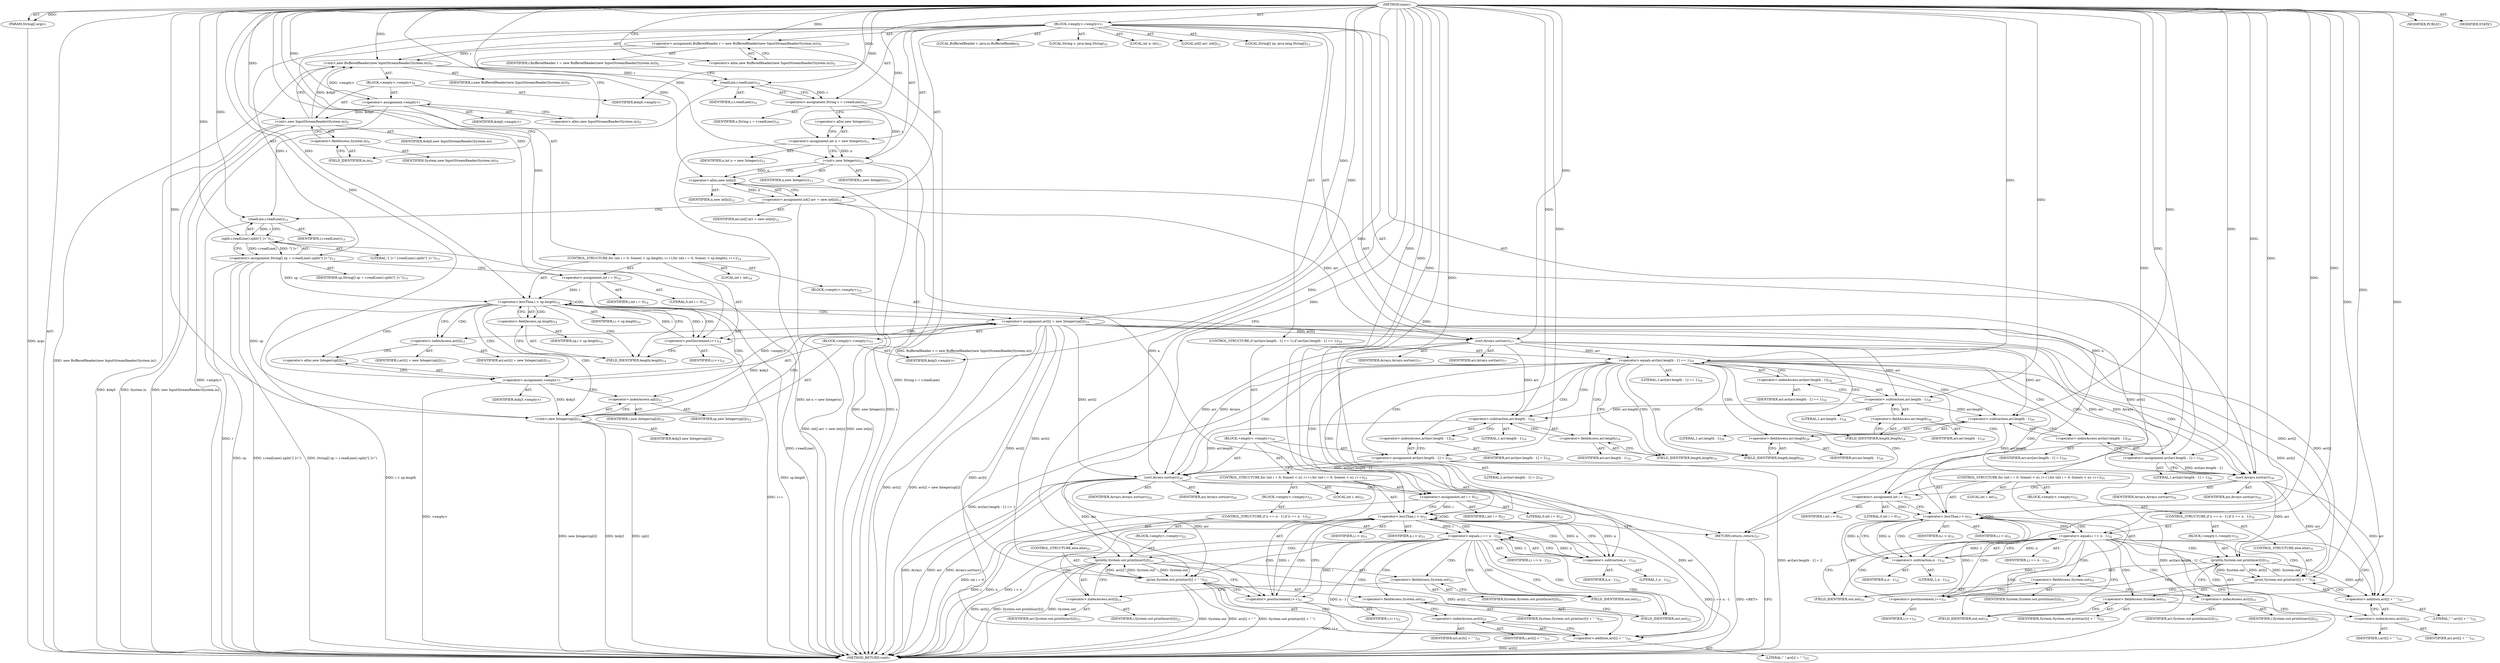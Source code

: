 digraph "main" {  
"21" [label = <(METHOD,main)<SUB>7</SUB>> ]
"22" [label = <(PARAM,String[] args)<SUB>7</SUB>> ]
"23" [label = <(BLOCK,&lt;empty&gt;,&lt;empty&gt;)<SUB>7</SUB>> ]
"4" [label = <(LOCAL,BufferedReader r: java.io.BufferedReader)<SUB>9</SUB>> ]
"24" [label = <(&lt;operator&gt;.assignment,BufferedReader r = new BufferedReader(new InputStreamReader(System.in)))<SUB>9</SUB>> ]
"25" [label = <(IDENTIFIER,r,BufferedReader r = new BufferedReader(new InputStreamReader(System.in)))<SUB>9</SUB>> ]
"26" [label = <(&lt;operator&gt;.alloc,new BufferedReader(new InputStreamReader(System.in)))<SUB>9</SUB>> ]
"27" [label = <(&lt;init&gt;,new BufferedReader(new InputStreamReader(System.in)))<SUB>9</SUB>> ]
"3" [label = <(IDENTIFIER,r,new BufferedReader(new InputStreamReader(System.in)))<SUB>9</SUB>> ]
"28" [label = <(BLOCK,&lt;empty&gt;,&lt;empty&gt;)<SUB>9</SUB>> ]
"29" [label = <(&lt;operator&gt;.assignment,&lt;empty&gt;)> ]
"30" [label = <(IDENTIFIER,$obj0,&lt;empty&gt;)> ]
"31" [label = <(&lt;operator&gt;.alloc,new InputStreamReader(System.in))<SUB>9</SUB>> ]
"32" [label = <(&lt;init&gt;,new InputStreamReader(System.in))<SUB>9</SUB>> ]
"33" [label = <(IDENTIFIER,$obj0,new InputStreamReader(System.in))> ]
"34" [label = <(&lt;operator&gt;.fieldAccess,System.in)<SUB>9</SUB>> ]
"35" [label = <(IDENTIFIER,System,new InputStreamReader(System.in))<SUB>9</SUB>> ]
"36" [label = <(FIELD_IDENTIFIER,in,in)<SUB>9</SUB>> ]
"37" [label = <(IDENTIFIER,$obj0,&lt;empty&gt;)> ]
"38" [label = <(LOCAL,String s: java.lang.String)<SUB>10</SUB>> ]
"39" [label = <(&lt;operator&gt;.assignment,String s = r.readLine())<SUB>10</SUB>> ]
"40" [label = <(IDENTIFIER,s,String s = r.readLine())<SUB>10</SUB>> ]
"41" [label = <(readLine,r.readLine())<SUB>10</SUB>> ]
"42" [label = <(IDENTIFIER,r,r.readLine())<SUB>10</SUB>> ]
"6" [label = <(LOCAL,int n: int)<SUB>11</SUB>> ]
"43" [label = <(&lt;operator&gt;.assignment,int n = new Integer(s))<SUB>11</SUB>> ]
"44" [label = <(IDENTIFIER,n,int n = new Integer(s))<SUB>11</SUB>> ]
"45" [label = <(&lt;operator&gt;.alloc,new Integer(s))<SUB>11</SUB>> ]
"46" [label = <(&lt;init&gt;,new Integer(s))<SUB>11</SUB>> ]
"5" [label = <(IDENTIFIER,n,new Integer(s))<SUB>11</SUB>> ]
"47" [label = <(IDENTIFIER,s,new Integer(s))<SUB>11</SUB>> ]
"48" [label = <(LOCAL,int[] arr: int[])<SUB>12</SUB>> ]
"49" [label = <(&lt;operator&gt;.assignment,int[] arr = new int[n])<SUB>12</SUB>> ]
"50" [label = <(IDENTIFIER,arr,int[] arr = new int[n])<SUB>12</SUB>> ]
"51" [label = <(&lt;operator&gt;.alloc,new int[n])> ]
"52" [label = <(IDENTIFIER,n,new int[n])<SUB>12</SUB>> ]
"53" [label = <(LOCAL,String[] sp: java.lang.String[])<SUB>13</SUB>> ]
"54" [label = <(&lt;operator&gt;.assignment,String[] sp = r.readLine().split(&quot;[ ]+&quot;))<SUB>13</SUB>> ]
"55" [label = <(IDENTIFIER,sp,String[] sp = r.readLine().split(&quot;[ ]+&quot;))<SUB>13</SUB>> ]
"56" [label = <(split,r.readLine().split(&quot;[ ]+&quot;))<SUB>13</SUB>> ]
"57" [label = <(readLine,r.readLine())<SUB>13</SUB>> ]
"58" [label = <(IDENTIFIER,r,r.readLine())<SUB>13</SUB>> ]
"59" [label = <(LITERAL,&quot;[ ]+&quot;,r.readLine().split(&quot;[ ]+&quot;))<SUB>13</SUB>> ]
"60" [label = <(CONTROL_STRUCTURE,for (int i = 0; Some(i &lt; sp.length); i++),for (int i = 0; Some(i &lt; sp.length); i++))<SUB>14</SUB>> ]
"61" [label = <(LOCAL,int i: int)<SUB>14</SUB>> ]
"62" [label = <(&lt;operator&gt;.assignment,int i = 0)<SUB>14</SUB>> ]
"63" [label = <(IDENTIFIER,i,int i = 0)<SUB>14</SUB>> ]
"64" [label = <(LITERAL,0,int i = 0)<SUB>14</SUB>> ]
"65" [label = <(&lt;operator&gt;.lessThan,i &lt; sp.length)<SUB>14</SUB>> ]
"66" [label = <(IDENTIFIER,i,i &lt; sp.length)<SUB>14</SUB>> ]
"67" [label = <(&lt;operator&gt;.fieldAccess,sp.length)<SUB>14</SUB>> ]
"68" [label = <(IDENTIFIER,sp,i &lt; sp.length)<SUB>14</SUB>> ]
"69" [label = <(FIELD_IDENTIFIER,length,length)<SUB>14</SUB>> ]
"70" [label = <(&lt;operator&gt;.postIncrement,i++)<SUB>14</SUB>> ]
"71" [label = <(IDENTIFIER,i,i++)<SUB>14</SUB>> ]
"72" [label = <(BLOCK,&lt;empty&gt;,&lt;empty&gt;)<SUB>14</SUB>> ]
"73" [label = <(&lt;operator&gt;.assignment,arr[i] = new Integer(sp[i]))<SUB>15</SUB>> ]
"74" [label = <(&lt;operator&gt;.indexAccess,arr[i])<SUB>15</SUB>> ]
"75" [label = <(IDENTIFIER,arr,arr[i] = new Integer(sp[i]))<SUB>15</SUB>> ]
"76" [label = <(IDENTIFIER,i,arr[i] = new Integer(sp[i]))<SUB>15</SUB>> ]
"77" [label = <(BLOCK,&lt;empty&gt;,&lt;empty&gt;)<SUB>15</SUB>> ]
"78" [label = <(&lt;operator&gt;.assignment,&lt;empty&gt;)> ]
"79" [label = <(IDENTIFIER,$obj3,&lt;empty&gt;)> ]
"80" [label = <(&lt;operator&gt;.alloc,new Integer(sp[i]))<SUB>15</SUB>> ]
"81" [label = <(&lt;init&gt;,new Integer(sp[i]))<SUB>15</SUB>> ]
"82" [label = <(IDENTIFIER,$obj3,new Integer(sp[i]))> ]
"83" [label = <(&lt;operator&gt;.indexAccess,sp[i])<SUB>15</SUB>> ]
"84" [label = <(IDENTIFIER,sp,new Integer(sp[i]))<SUB>15</SUB>> ]
"85" [label = <(IDENTIFIER,i,new Integer(sp[i]))<SUB>15</SUB>> ]
"86" [label = <(IDENTIFIER,$obj3,&lt;empty&gt;)> ]
"87" [label = <(sort,Arrays.sort(arr))<SUB>17</SUB>> ]
"88" [label = <(IDENTIFIER,Arrays,Arrays.sort(arr))<SUB>17</SUB>> ]
"89" [label = <(IDENTIFIER,arr,Arrays.sort(arr))<SUB>17</SUB>> ]
"90" [label = <(CONTROL_STRUCTURE,if (arr[arr.length - 1] == 1),if (arr[arr.length - 1] == 1))<SUB>18</SUB>> ]
"91" [label = <(&lt;operator&gt;.equals,arr[arr.length - 1] == 1)<SUB>18</SUB>> ]
"92" [label = <(&lt;operator&gt;.indexAccess,arr[arr.length - 1])<SUB>18</SUB>> ]
"93" [label = <(IDENTIFIER,arr,arr[arr.length - 1] == 1)<SUB>18</SUB>> ]
"94" [label = <(&lt;operator&gt;.subtraction,arr.length - 1)<SUB>18</SUB>> ]
"95" [label = <(&lt;operator&gt;.fieldAccess,arr.length)<SUB>18</SUB>> ]
"96" [label = <(IDENTIFIER,arr,arr.length - 1)<SUB>18</SUB>> ]
"97" [label = <(FIELD_IDENTIFIER,length,length)<SUB>18</SUB>> ]
"98" [label = <(LITERAL,1,arr.length - 1)<SUB>18</SUB>> ]
"99" [label = <(LITERAL,1,arr[arr.length - 1] == 1)<SUB>18</SUB>> ]
"100" [label = <(BLOCK,&lt;empty&gt;,&lt;empty&gt;)<SUB>18</SUB>> ]
"101" [label = <(&lt;operator&gt;.assignment,arr[arr.length - 1] = 2)<SUB>19</SUB>> ]
"102" [label = <(&lt;operator&gt;.indexAccess,arr[arr.length - 1])<SUB>19</SUB>> ]
"103" [label = <(IDENTIFIER,arr,arr[arr.length - 1] = 2)<SUB>19</SUB>> ]
"104" [label = <(&lt;operator&gt;.subtraction,arr.length - 1)<SUB>19</SUB>> ]
"105" [label = <(&lt;operator&gt;.fieldAccess,arr.length)<SUB>19</SUB>> ]
"106" [label = <(IDENTIFIER,arr,arr.length - 1)<SUB>19</SUB>> ]
"107" [label = <(FIELD_IDENTIFIER,length,length)<SUB>19</SUB>> ]
"108" [label = <(LITERAL,1,arr.length - 1)<SUB>19</SUB>> ]
"109" [label = <(LITERAL,2,arr[arr.length - 1] = 2)<SUB>19</SUB>> ]
"110" [label = <(sort,Arrays.sort(arr))<SUB>20</SUB>> ]
"111" [label = <(IDENTIFIER,Arrays,Arrays.sort(arr))<SUB>20</SUB>> ]
"112" [label = <(IDENTIFIER,arr,Arrays.sort(arr))<SUB>20</SUB>> ]
"113" [label = <(CONTROL_STRUCTURE,for (int i = 0; Some(i &lt; n); i++),for (int i = 0; Some(i &lt; n); i++))<SUB>21</SUB>> ]
"114" [label = <(LOCAL,int i: int)<SUB>21</SUB>> ]
"115" [label = <(&lt;operator&gt;.assignment,int i = 0)<SUB>21</SUB>> ]
"116" [label = <(IDENTIFIER,i,int i = 0)<SUB>21</SUB>> ]
"117" [label = <(LITERAL,0,int i = 0)<SUB>21</SUB>> ]
"118" [label = <(&lt;operator&gt;.lessThan,i &lt; n)<SUB>21</SUB>> ]
"119" [label = <(IDENTIFIER,i,i &lt; n)<SUB>21</SUB>> ]
"120" [label = <(IDENTIFIER,n,i &lt; n)<SUB>21</SUB>> ]
"121" [label = <(&lt;operator&gt;.postIncrement,i++)<SUB>21</SUB>> ]
"122" [label = <(IDENTIFIER,i,i++)<SUB>21</SUB>> ]
"123" [label = <(BLOCK,&lt;empty&gt;,&lt;empty&gt;)<SUB>21</SUB>> ]
"124" [label = <(CONTROL_STRUCTURE,if (i == n - 1),if (i == n - 1))<SUB>22</SUB>> ]
"125" [label = <(&lt;operator&gt;.equals,i == n - 1)<SUB>22</SUB>> ]
"126" [label = <(IDENTIFIER,i,i == n - 1)<SUB>22</SUB>> ]
"127" [label = <(&lt;operator&gt;.subtraction,n - 1)<SUB>22</SUB>> ]
"128" [label = <(IDENTIFIER,n,n - 1)<SUB>22</SUB>> ]
"129" [label = <(LITERAL,1,n - 1)<SUB>22</SUB>> ]
"130" [label = <(BLOCK,&lt;empty&gt;,&lt;empty&gt;)<SUB>22</SUB>> ]
"131" [label = <(println,System.out.println(arr[i]))<SUB>23</SUB>> ]
"132" [label = <(&lt;operator&gt;.fieldAccess,System.out)<SUB>23</SUB>> ]
"133" [label = <(IDENTIFIER,System,System.out.println(arr[i]))<SUB>23</SUB>> ]
"134" [label = <(FIELD_IDENTIFIER,out,out)<SUB>23</SUB>> ]
"135" [label = <(&lt;operator&gt;.indexAccess,arr[i])<SUB>23</SUB>> ]
"136" [label = <(IDENTIFIER,arr,System.out.println(arr[i]))<SUB>23</SUB>> ]
"137" [label = <(IDENTIFIER,i,System.out.println(arr[i]))<SUB>23</SUB>> ]
"138" [label = <(CONTROL_STRUCTURE,else,else)<SUB>25</SUB>> ]
"139" [label = <(print,System.out.print(arr[i] + &quot; &quot;))<SUB>25</SUB>> ]
"140" [label = <(&lt;operator&gt;.fieldAccess,System.out)<SUB>25</SUB>> ]
"141" [label = <(IDENTIFIER,System,System.out.print(arr[i] + &quot; &quot;))<SUB>25</SUB>> ]
"142" [label = <(FIELD_IDENTIFIER,out,out)<SUB>25</SUB>> ]
"143" [label = <(&lt;operator&gt;.addition,arr[i] + &quot; &quot;)<SUB>25</SUB>> ]
"144" [label = <(&lt;operator&gt;.indexAccess,arr[i])<SUB>25</SUB>> ]
"145" [label = <(IDENTIFIER,arr,arr[i] + &quot; &quot;)<SUB>25</SUB>> ]
"146" [label = <(IDENTIFIER,i,arr[i] + &quot; &quot;)<SUB>25</SUB>> ]
"147" [label = <(LITERAL,&quot; &quot;,arr[i] + &quot; &quot;)<SUB>25</SUB>> ]
"148" [label = <(RETURN,return;,return;)<SUB>27</SUB>> ]
"149" [label = <(&lt;operator&gt;.assignment,arr[arr.length - 1] = 1)<SUB>29</SUB>> ]
"150" [label = <(&lt;operator&gt;.indexAccess,arr[arr.length - 1])<SUB>29</SUB>> ]
"151" [label = <(IDENTIFIER,arr,arr[arr.length - 1] = 1)<SUB>29</SUB>> ]
"152" [label = <(&lt;operator&gt;.subtraction,arr.length - 1)<SUB>29</SUB>> ]
"153" [label = <(&lt;operator&gt;.fieldAccess,arr.length)<SUB>29</SUB>> ]
"154" [label = <(IDENTIFIER,arr,arr.length - 1)<SUB>29</SUB>> ]
"155" [label = <(FIELD_IDENTIFIER,length,length)<SUB>29</SUB>> ]
"156" [label = <(LITERAL,1,arr.length - 1)<SUB>29</SUB>> ]
"157" [label = <(LITERAL,1,arr[arr.length - 1] = 1)<SUB>29</SUB>> ]
"158" [label = <(sort,Arrays.sort(arr))<SUB>30</SUB>> ]
"159" [label = <(IDENTIFIER,Arrays,Arrays.sort(arr))<SUB>30</SUB>> ]
"160" [label = <(IDENTIFIER,arr,Arrays.sort(arr))<SUB>30</SUB>> ]
"161" [label = <(CONTROL_STRUCTURE,for (int i = 0; Some(i &lt; n); i++),for (int i = 0; Some(i &lt; n); i++))<SUB>31</SUB>> ]
"162" [label = <(LOCAL,int i: int)<SUB>31</SUB>> ]
"163" [label = <(&lt;operator&gt;.assignment,int i = 0)<SUB>31</SUB>> ]
"164" [label = <(IDENTIFIER,i,int i = 0)<SUB>31</SUB>> ]
"165" [label = <(LITERAL,0,int i = 0)<SUB>31</SUB>> ]
"166" [label = <(&lt;operator&gt;.lessThan,i &lt; n)<SUB>31</SUB>> ]
"167" [label = <(IDENTIFIER,i,i &lt; n)<SUB>31</SUB>> ]
"168" [label = <(IDENTIFIER,n,i &lt; n)<SUB>31</SUB>> ]
"169" [label = <(&lt;operator&gt;.postIncrement,i++)<SUB>31</SUB>> ]
"170" [label = <(IDENTIFIER,i,i++)<SUB>31</SUB>> ]
"171" [label = <(BLOCK,&lt;empty&gt;,&lt;empty&gt;)<SUB>31</SUB>> ]
"172" [label = <(CONTROL_STRUCTURE,if (i == n - 1),if (i == n - 1))<SUB>32</SUB>> ]
"173" [label = <(&lt;operator&gt;.equals,i == n - 1)<SUB>32</SUB>> ]
"174" [label = <(IDENTIFIER,i,i == n - 1)<SUB>32</SUB>> ]
"175" [label = <(&lt;operator&gt;.subtraction,n - 1)<SUB>32</SUB>> ]
"176" [label = <(IDENTIFIER,n,n - 1)<SUB>32</SUB>> ]
"177" [label = <(LITERAL,1,n - 1)<SUB>32</SUB>> ]
"178" [label = <(BLOCK,&lt;empty&gt;,&lt;empty&gt;)<SUB>32</SUB>> ]
"179" [label = <(println,System.out.println(arr[i]))<SUB>33</SUB>> ]
"180" [label = <(&lt;operator&gt;.fieldAccess,System.out)<SUB>33</SUB>> ]
"181" [label = <(IDENTIFIER,System,System.out.println(arr[i]))<SUB>33</SUB>> ]
"182" [label = <(FIELD_IDENTIFIER,out,out)<SUB>33</SUB>> ]
"183" [label = <(&lt;operator&gt;.indexAccess,arr[i])<SUB>33</SUB>> ]
"184" [label = <(IDENTIFIER,arr,System.out.println(arr[i]))<SUB>33</SUB>> ]
"185" [label = <(IDENTIFIER,i,System.out.println(arr[i]))<SUB>33</SUB>> ]
"186" [label = <(CONTROL_STRUCTURE,else,else)<SUB>35</SUB>> ]
"187" [label = <(print,System.out.print(arr[i] + &quot; &quot;))<SUB>35</SUB>> ]
"188" [label = <(&lt;operator&gt;.fieldAccess,System.out)<SUB>35</SUB>> ]
"189" [label = <(IDENTIFIER,System,System.out.print(arr[i] + &quot; &quot;))<SUB>35</SUB>> ]
"190" [label = <(FIELD_IDENTIFIER,out,out)<SUB>35</SUB>> ]
"191" [label = <(&lt;operator&gt;.addition,arr[i] + &quot; &quot;)<SUB>35</SUB>> ]
"192" [label = <(&lt;operator&gt;.indexAccess,arr[i])<SUB>35</SUB>> ]
"193" [label = <(IDENTIFIER,arr,arr[i] + &quot; &quot;)<SUB>35</SUB>> ]
"194" [label = <(IDENTIFIER,i,arr[i] + &quot; &quot;)<SUB>35</SUB>> ]
"195" [label = <(LITERAL,&quot; &quot;,arr[i] + &quot; &quot;)<SUB>35</SUB>> ]
"196" [label = <(MODIFIER,PUBLIC)> ]
"197" [label = <(MODIFIER,STATIC)> ]
"198" [label = <(METHOD_RETURN,void)<SUB>7</SUB>> ]
  "21" -> "22"  [ label = "AST: "] 
  "21" -> "23"  [ label = "AST: "] 
  "21" -> "196"  [ label = "AST: "] 
  "21" -> "197"  [ label = "AST: "] 
  "21" -> "198"  [ label = "AST: "] 
  "23" -> "4"  [ label = "AST: "] 
  "23" -> "24"  [ label = "AST: "] 
  "23" -> "27"  [ label = "AST: "] 
  "23" -> "38"  [ label = "AST: "] 
  "23" -> "39"  [ label = "AST: "] 
  "23" -> "6"  [ label = "AST: "] 
  "23" -> "43"  [ label = "AST: "] 
  "23" -> "46"  [ label = "AST: "] 
  "23" -> "48"  [ label = "AST: "] 
  "23" -> "49"  [ label = "AST: "] 
  "23" -> "53"  [ label = "AST: "] 
  "23" -> "54"  [ label = "AST: "] 
  "23" -> "60"  [ label = "AST: "] 
  "23" -> "87"  [ label = "AST: "] 
  "23" -> "90"  [ label = "AST: "] 
  "23" -> "149"  [ label = "AST: "] 
  "23" -> "158"  [ label = "AST: "] 
  "23" -> "161"  [ label = "AST: "] 
  "24" -> "25"  [ label = "AST: "] 
  "24" -> "26"  [ label = "AST: "] 
  "27" -> "3"  [ label = "AST: "] 
  "27" -> "28"  [ label = "AST: "] 
  "28" -> "29"  [ label = "AST: "] 
  "28" -> "32"  [ label = "AST: "] 
  "28" -> "37"  [ label = "AST: "] 
  "29" -> "30"  [ label = "AST: "] 
  "29" -> "31"  [ label = "AST: "] 
  "32" -> "33"  [ label = "AST: "] 
  "32" -> "34"  [ label = "AST: "] 
  "34" -> "35"  [ label = "AST: "] 
  "34" -> "36"  [ label = "AST: "] 
  "39" -> "40"  [ label = "AST: "] 
  "39" -> "41"  [ label = "AST: "] 
  "41" -> "42"  [ label = "AST: "] 
  "43" -> "44"  [ label = "AST: "] 
  "43" -> "45"  [ label = "AST: "] 
  "46" -> "5"  [ label = "AST: "] 
  "46" -> "47"  [ label = "AST: "] 
  "49" -> "50"  [ label = "AST: "] 
  "49" -> "51"  [ label = "AST: "] 
  "51" -> "52"  [ label = "AST: "] 
  "54" -> "55"  [ label = "AST: "] 
  "54" -> "56"  [ label = "AST: "] 
  "56" -> "57"  [ label = "AST: "] 
  "56" -> "59"  [ label = "AST: "] 
  "57" -> "58"  [ label = "AST: "] 
  "60" -> "61"  [ label = "AST: "] 
  "60" -> "62"  [ label = "AST: "] 
  "60" -> "65"  [ label = "AST: "] 
  "60" -> "70"  [ label = "AST: "] 
  "60" -> "72"  [ label = "AST: "] 
  "62" -> "63"  [ label = "AST: "] 
  "62" -> "64"  [ label = "AST: "] 
  "65" -> "66"  [ label = "AST: "] 
  "65" -> "67"  [ label = "AST: "] 
  "67" -> "68"  [ label = "AST: "] 
  "67" -> "69"  [ label = "AST: "] 
  "70" -> "71"  [ label = "AST: "] 
  "72" -> "73"  [ label = "AST: "] 
  "73" -> "74"  [ label = "AST: "] 
  "73" -> "77"  [ label = "AST: "] 
  "74" -> "75"  [ label = "AST: "] 
  "74" -> "76"  [ label = "AST: "] 
  "77" -> "78"  [ label = "AST: "] 
  "77" -> "81"  [ label = "AST: "] 
  "77" -> "86"  [ label = "AST: "] 
  "78" -> "79"  [ label = "AST: "] 
  "78" -> "80"  [ label = "AST: "] 
  "81" -> "82"  [ label = "AST: "] 
  "81" -> "83"  [ label = "AST: "] 
  "83" -> "84"  [ label = "AST: "] 
  "83" -> "85"  [ label = "AST: "] 
  "87" -> "88"  [ label = "AST: "] 
  "87" -> "89"  [ label = "AST: "] 
  "90" -> "91"  [ label = "AST: "] 
  "90" -> "100"  [ label = "AST: "] 
  "91" -> "92"  [ label = "AST: "] 
  "91" -> "99"  [ label = "AST: "] 
  "92" -> "93"  [ label = "AST: "] 
  "92" -> "94"  [ label = "AST: "] 
  "94" -> "95"  [ label = "AST: "] 
  "94" -> "98"  [ label = "AST: "] 
  "95" -> "96"  [ label = "AST: "] 
  "95" -> "97"  [ label = "AST: "] 
  "100" -> "101"  [ label = "AST: "] 
  "100" -> "110"  [ label = "AST: "] 
  "100" -> "113"  [ label = "AST: "] 
  "100" -> "148"  [ label = "AST: "] 
  "101" -> "102"  [ label = "AST: "] 
  "101" -> "109"  [ label = "AST: "] 
  "102" -> "103"  [ label = "AST: "] 
  "102" -> "104"  [ label = "AST: "] 
  "104" -> "105"  [ label = "AST: "] 
  "104" -> "108"  [ label = "AST: "] 
  "105" -> "106"  [ label = "AST: "] 
  "105" -> "107"  [ label = "AST: "] 
  "110" -> "111"  [ label = "AST: "] 
  "110" -> "112"  [ label = "AST: "] 
  "113" -> "114"  [ label = "AST: "] 
  "113" -> "115"  [ label = "AST: "] 
  "113" -> "118"  [ label = "AST: "] 
  "113" -> "121"  [ label = "AST: "] 
  "113" -> "123"  [ label = "AST: "] 
  "115" -> "116"  [ label = "AST: "] 
  "115" -> "117"  [ label = "AST: "] 
  "118" -> "119"  [ label = "AST: "] 
  "118" -> "120"  [ label = "AST: "] 
  "121" -> "122"  [ label = "AST: "] 
  "123" -> "124"  [ label = "AST: "] 
  "124" -> "125"  [ label = "AST: "] 
  "124" -> "130"  [ label = "AST: "] 
  "124" -> "138"  [ label = "AST: "] 
  "125" -> "126"  [ label = "AST: "] 
  "125" -> "127"  [ label = "AST: "] 
  "127" -> "128"  [ label = "AST: "] 
  "127" -> "129"  [ label = "AST: "] 
  "130" -> "131"  [ label = "AST: "] 
  "131" -> "132"  [ label = "AST: "] 
  "131" -> "135"  [ label = "AST: "] 
  "132" -> "133"  [ label = "AST: "] 
  "132" -> "134"  [ label = "AST: "] 
  "135" -> "136"  [ label = "AST: "] 
  "135" -> "137"  [ label = "AST: "] 
  "138" -> "139"  [ label = "AST: "] 
  "139" -> "140"  [ label = "AST: "] 
  "139" -> "143"  [ label = "AST: "] 
  "140" -> "141"  [ label = "AST: "] 
  "140" -> "142"  [ label = "AST: "] 
  "143" -> "144"  [ label = "AST: "] 
  "143" -> "147"  [ label = "AST: "] 
  "144" -> "145"  [ label = "AST: "] 
  "144" -> "146"  [ label = "AST: "] 
  "149" -> "150"  [ label = "AST: "] 
  "149" -> "157"  [ label = "AST: "] 
  "150" -> "151"  [ label = "AST: "] 
  "150" -> "152"  [ label = "AST: "] 
  "152" -> "153"  [ label = "AST: "] 
  "152" -> "156"  [ label = "AST: "] 
  "153" -> "154"  [ label = "AST: "] 
  "153" -> "155"  [ label = "AST: "] 
  "158" -> "159"  [ label = "AST: "] 
  "158" -> "160"  [ label = "AST: "] 
  "161" -> "162"  [ label = "AST: "] 
  "161" -> "163"  [ label = "AST: "] 
  "161" -> "166"  [ label = "AST: "] 
  "161" -> "169"  [ label = "AST: "] 
  "161" -> "171"  [ label = "AST: "] 
  "163" -> "164"  [ label = "AST: "] 
  "163" -> "165"  [ label = "AST: "] 
  "166" -> "167"  [ label = "AST: "] 
  "166" -> "168"  [ label = "AST: "] 
  "169" -> "170"  [ label = "AST: "] 
  "171" -> "172"  [ label = "AST: "] 
  "172" -> "173"  [ label = "AST: "] 
  "172" -> "178"  [ label = "AST: "] 
  "172" -> "186"  [ label = "AST: "] 
  "173" -> "174"  [ label = "AST: "] 
  "173" -> "175"  [ label = "AST: "] 
  "175" -> "176"  [ label = "AST: "] 
  "175" -> "177"  [ label = "AST: "] 
  "178" -> "179"  [ label = "AST: "] 
  "179" -> "180"  [ label = "AST: "] 
  "179" -> "183"  [ label = "AST: "] 
  "180" -> "181"  [ label = "AST: "] 
  "180" -> "182"  [ label = "AST: "] 
  "183" -> "184"  [ label = "AST: "] 
  "183" -> "185"  [ label = "AST: "] 
  "186" -> "187"  [ label = "AST: "] 
  "187" -> "188"  [ label = "AST: "] 
  "187" -> "191"  [ label = "AST: "] 
  "188" -> "189"  [ label = "AST: "] 
  "188" -> "190"  [ label = "AST: "] 
  "191" -> "192"  [ label = "AST: "] 
  "191" -> "195"  [ label = "AST: "] 
  "192" -> "193"  [ label = "AST: "] 
  "192" -> "194"  [ label = "AST: "] 
  "24" -> "31"  [ label = "CFG: "] 
  "27" -> "41"  [ label = "CFG: "] 
  "39" -> "45"  [ label = "CFG: "] 
  "43" -> "46"  [ label = "CFG: "] 
  "46" -> "51"  [ label = "CFG: "] 
  "49" -> "57"  [ label = "CFG: "] 
  "54" -> "62"  [ label = "CFG: "] 
  "87" -> "97"  [ label = "CFG: "] 
  "149" -> "158"  [ label = "CFG: "] 
  "158" -> "163"  [ label = "CFG: "] 
  "26" -> "24"  [ label = "CFG: "] 
  "41" -> "39"  [ label = "CFG: "] 
  "45" -> "43"  [ label = "CFG: "] 
  "51" -> "49"  [ label = "CFG: "] 
  "56" -> "54"  [ label = "CFG: "] 
  "62" -> "69"  [ label = "CFG: "] 
  "65" -> "74"  [ label = "CFG: "] 
  "65" -> "87"  [ label = "CFG: "] 
  "70" -> "69"  [ label = "CFG: "] 
  "91" -> "107"  [ label = "CFG: "] 
  "91" -> "155"  [ label = "CFG: "] 
  "150" -> "149"  [ label = "CFG: "] 
  "163" -> "166"  [ label = "CFG: "] 
  "166" -> "198"  [ label = "CFG: "] 
  "166" -> "175"  [ label = "CFG: "] 
  "169" -> "166"  [ label = "CFG: "] 
  "29" -> "36"  [ label = "CFG: "] 
  "32" -> "27"  [ label = "CFG: "] 
  "57" -> "56"  [ label = "CFG: "] 
  "67" -> "65"  [ label = "CFG: "] 
  "73" -> "70"  [ label = "CFG: "] 
  "92" -> "91"  [ label = "CFG: "] 
  "101" -> "110"  [ label = "CFG: "] 
  "110" -> "115"  [ label = "CFG: "] 
  "148" -> "198"  [ label = "CFG: "] 
  "152" -> "150"  [ label = "CFG: "] 
  "31" -> "29"  [ label = "CFG: "] 
  "34" -> "32"  [ label = "CFG: "] 
  "69" -> "67"  [ label = "CFG: "] 
  "74" -> "80"  [ label = "CFG: "] 
  "94" -> "92"  [ label = "CFG: "] 
  "102" -> "101"  [ label = "CFG: "] 
  "115" -> "118"  [ label = "CFG: "] 
  "118" -> "148"  [ label = "CFG: "] 
  "118" -> "127"  [ label = "CFG: "] 
  "121" -> "118"  [ label = "CFG: "] 
  "153" -> "152"  [ label = "CFG: "] 
  "173" -> "182"  [ label = "CFG: "] 
  "173" -> "190"  [ label = "CFG: "] 
  "36" -> "34"  [ label = "CFG: "] 
  "78" -> "83"  [ label = "CFG: "] 
  "81" -> "73"  [ label = "CFG: "] 
  "95" -> "94"  [ label = "CFG: "] 
  "104" -> "102"  [ label = "CFG: "] 
  "155" -> "153"  [ label = "CFG: "] 
  "175" -> "173"  [ label = "CFG: "] 
  "179" -> "169"  [ label = "CFG: "] 
  "187" -> "169"  [ label = "CFG: "] 
  "80" -> "78"  [ label = "CFG: "] 
  "83" -> "81"  [ label = "CFG: "] 
  "97" -> "95"  [ label = "CFG: "] 
  "105" -> "104"  [ label = "CFG: "] 
  "125" -> "134"  [ label = "CFG: "] 
  "125" -> "142"  [ label = "CFG: "] 
  "180" -> "183"  [ label = "CFG: "] 
  "183" -> "179"  [ label = "CFG: "] 
  "188" -> "192"  [ label = "CFG: "] 
  "191" -> "187"  [ label = "CFG: "] 
  "107" -> "105"  [ label = "CFG: "] 
  "127" -> "125"  [ label = "CFG: "] 
  "131" -> "121"  [ label = "CFG: "] 
  "139" -> "121"  [ label = "CFG: "] 
  "182" -> "180"  [ label = "CFG: "] 
  "190" -> "188"  [ label = "CFG: "] 
  "192" -> "191"  [ label = "CFG: "] 
  "132" -> "135"  [ label = "CFG: "] 
  "135" -> "131"  [ label = "CFG: "] 
  "140" -> "144"  [ label = "CFG: "] 
  "143" -> "139"  [ label = "CFG: "] 
  "134" -> "132"  [ label = "CFG: "] 
  "142" -> "140"  [ label = "CFG: "] 
  "144" -> "143"  [ label = "CFG: "] 
  "21" -> "26"  [ label = "CFG: "] 
  "148" -> "198"  [ label = "DDG: &lt;RET&gt;"] 
  "22" -> "198"  [ label = "DDG: args"] 
  "24" -> "198"  [ label = "DDG: BufferedReader r = new BufferedReader(new InputStreamReader(System.in))"] 
  "29" -> "198"  [ label = "DDG: &lt;empty&gt;"] 
  "32" -> "198"  [ label = "DDG: $obj0"] 
  "32" -> "198"  [ label = "DDG: System.in"] 
  "32" -> "198"  [ label = "DDG: new InputStreamReader(System.in)"] 
  "27" -> "198"  [ label = "DDG: new BufferedReader(new InputStreamReader(System.in))"] 
  "39" -> "198"  [ label = "DDG: String s = r.readLine()"] 
  "43" -> "198"  [ label = "DDG: int n = new Integer(s)"] 
  "46" -> "198"  [ label = "DDG: s"] 
  "46" -> "198"  [ label = "DDG: new Integer(s)"] 
  "49" -> "198"  [ label = "DDG: new int[n]"] 
  "49" -> "198"  [ label = "DDG: int[] arr = new int[n]"] 
  "54" -> "198"  [ label = "DDG: sp"] 
  "57" -> "198"  [ label = "DDG: r"] 
  "56" -> "198"  [ label = "DDG: r.readLine()"] 
  "54" -> "198"  [ label = "DDG: r.readLine().split(&quot;[ ]+&quot;)"] 
  "54" -> "198"  [ label = "DDG: String[] sp = r.readLine().split(&quot;[ ]+&quot;)"] 
  "65" -> "198"  [ label = "DDG: sp.length"] 
  "65" -> "198"  [ label = "DDG: i &lt; sp.length"] 
  "91" -> "198"  [ label = "DDG: arr[arr.length - 1] == 1"] 
  "101" -> "198"  [ label = "DDG: arr[arr.length - 1]"] 
  "101" -> "198"  [ label = "DDG: arr[arr.length - 1] = 2"] 
  "110" -> "198"  [ label = "DDG: Arrays"] 
  "110" -> "198"  [ label = "DDG: arr"] 
  "110" -> "198"  [ label = "DDG: Arrays.sort(arr)"] 
  "115" -> "198"  [ label = "DDG: int i = 0"] 
  "118" -> "198"  [ label = "DDG: i"] 
  "118" -> "198"  [ label = "DDG: n"] 
  "118" -> "198"  [ label = "DDG: i &lt; n"] 
  "125" -> "198"  [ label = "DDG: n - 1"] 
  "125" -> "198"  [ label = "DDG: i == n - 1"] 
  "139" -> "198"  [ label = "DDG: System.out"] 
  "143" -> "198"  [ label = "DDG: arr[i]"] 
  "139" -> "198"  [ label = "DDG: arr[i] + &quot; &quot;"] 
  "139" -> "198"  [ label = "DDG: System.out.print(arr[i] + &quot; &quot;)"] 
  "131" -> "198"  [ label = "DDG: System.out"] 
  "131" -> "198"  [ label = "DDG: arr[i]"] 
  "131" -> "198"  [ label = "DDG: System.out.println(arr[i])"] 
  "121" -> "198"  [ label = "DDG: i++"] 
  "73" -> "198"  [ label = "DDG: arr[i]"] 
  "78" -> "198"  [ label = "DDG: &lt;empty&gt;"] 
  "81" -> "198"  [ label = "DDG: $obj3"] 
  "81" -> "198"  [ label = "DDG: sp[i]"] 
  "81" -> "198"  [ label = "DDG: new Integer(sp[i])"] 
  "73" -> "198"  [ label = "DDG: arr[i] = new Integer(sp[i])"] 
  "70" -> "198"  [ label = "DDG: i++"] 
  "21" -> "22"  [ label = "DDG: "] 
  "21" -> "24"  [ label = "DDG: "] 
  "41" -> "39"  [ label = "DDG: r"] 
  "21" -> "43"  [ label = "DDG: "] 
  "51" -> "49"  [ label = "DDG: n"] 
  "56" -> "54"  [ label = "DDG: r.readLine()"] 
  "56" -> "54"  [ label = "DDG: &quot;[ ]+&quot;"] 
  "21" -> "149"  [ label = "DDG: "] 
  "24" -> "27"  [ label = "DDG: r"] 
  "21" -> "27"  [ label = "DDG: "] 
  "29" -> "27"  [ label = "DDG: &lt;empty&gt;"] 
  "32" -> "27"  [ label = "DDG: $obj0"] 
  "43" -> "46"  [ label = "DDG: n"] 
  "21" -> "46"  [ label = "DDG: "] 
  "39" -> "46"  [ label = "DDG: s"] 
  "21" -> "62"  [ label = "DDG: "] 
  "21" -> "87"  [ label = "DDG: "] 
  "49" -> "87"  [ label = "DDG: arr"] 
  "73" -> "87"  [ label = "DDG: arr[i]"] 
  "87" -> "158"  [ label = "DDG: Arrays"] 
  "21" -> "158"  [ label = "DDG: "] 
  "87" -> "158"  [ label = "DDG: arr"] 
  "152" -> "158"  [ label = "DDG: arr.length"] 
  "149" -> "158"  [ label = "DDG: arr[arr.length - 1]"] 
  "73" -> "158"  [ label = "DDG: arr[i]"] 
  "21" -> "163"  [ label = "DDG: "] 
  "21" -> "29"  [ label = "DDG: "] 
  "21" -> "37"  [ label = "DDG: "] 
  "27" -> "41"  [ label = "DDG: r"] 
  "21" -> "41"  [ label = "DDG: "] 
  "46" -> "51"  [ label = "DDG: n"] 
  "21" -> "51"  [ label = "DDG: "] 
  "57" -> "56"  [ label = "DDG: r"] 
  "21" -> "56"  [ label = "DDG: "] 
  "62" -> "65"  [ label = "DDG: i"] 
  "70" -> "65"  [ label = "DDG: i"] 
  "21" -> "65"  [ label = "DDG: "] 
  "54" -> "65"  [ label = "DDG: sp"] 
  "65" -> "70"  [ label = "DDG: i"] 
  "21" -> "70"  [ label = "DDG: "] 
  "78" -> "73"  [ label = "DDG: &lt;empty&gt;"] 
  "81" -> "73"  [ label = "DDG: $obj3"] 
  "21" -> "73"  [ label = "DDG: "] 
  "87" -> "91"  [ label = "DDG: arr"] 
  "21" -> "91"  [ label = "DDG: "] 
  "21" -> "101"  [ label = "DDG: "] 
  "21" -> "148"  [ label = "DDG: "] 
  "163" -> "166"  [ label = "DDG: i"] 
  "169" -> "166"  [ label = "DDG: i"] 
  "21" -> "166"  [ label = "DDG: "] 
  "51" -> "166"  [ label = "DDG: n"] 
  "175" -> "166"  [ label = "DDG: n"] 
  "173" -> "169"  [ label = "DDG: i"] 
  "21" -> "169"  [ label = "DDG: "] 
  "29" -> "32"  [ label = "DDG: $obj0"] 
  "21" -> "32"  [ label = "DDG: "] 
  "41" -> "57"  [ label = "DDG: r"] 
  "21" -> "57"  [ label = "DDG: "] 
  "87" -> "110"  [ label = "DDG: Arrays"] 
  "21" -> "110"  [ label = "DDG: "] 
  "87" -> "110"  [ label = "DDG: arr"] 
  "104" -> "110"  [ label = "DDG: arr.length"] 
  "101" -> "110"  [ label = "DDG: arr[arr.length - 1]"] 
  "73" -> "110"  [ label = "DDG: arr[i]"] 
  "21" -> "115"  [ label = "DDG: "] 
  "87" -> "152"  [ label = "DDG: arr"] 
  "94" -> "152"  [ label = "DDG: arr.length"] 
  "21" -> "152"  [ label = "DDG: "] 
  "21" -> "78"  [ label = "DDG: "] 
  "21" -> "86"  [ label = "DDG: "] 
  "87" -> "94"  [ label = "DDG: arr"] 
  "21" -> "94"  [ label = "DDG: "] 
  "115" -> "118"  [ label = "DDG: i"] 
  "121" -> "118"  [ label = "DDG: i"] 
  "21" -> "118"  [ label = "DDG: "] 
  "51" -> "118"  [ label = "DDG: n"] 
  "127" -> "118"  [ label = "DDG: n"] 
  "125" -> "121"  [ label = "DDG: i"] 
  "21" -> "121"  [ label = "DDG: "] 
  "166" -> "173"  [ label = "DDG: i"] 
  "21" -> "173"  [ label = "DDG: "] 
  "175" -> "173"  [ label = "DDG: n"] 
  "175" -> "173"  [ label = "DDG: 1"] 
  "78" -> "81"  [ label = "DDG: $obj3"] 
  "21" -> "81"  [ label = "DDG: "] 
  "54" -> "81"  [ label = "DDG: sp"] 
  "87" -> "104"  [ label = "DDG: arr"] 
  "94" -> "104"  [ label = "DDG: arr.length"] 
  "21" -> "104"  [ label = "DDG: "] 
  "166" -> "175"  [ label = "DDG: n"] 
  "21" -> "175"  [ label = "DDG: "] 
  "187" -> "179"  [ label = "DDG: System.out"] 
  "158" -> "179"  [ label = "DDG: arr"] 
  "73" -> "179"  [ label = "DDG: arr[i]"] 
  "179" -> "187"  [ label = "DDG: System.out"] 
  "158" -> "187"  [ label = "DDG: arr"] 
  "179" -> "187"  [ label = "DDG: arr[i]"] 
  "73" -> "187"  [ label = "DDG: arr[i]"] 
  "21" -> "187"  [ label = "DDG: "] 
  "118" -> "125"  [ label = "DDG: i"] 
  "21" -> "125"  [ label = "DDG: "] 
  "127" -> "125"  [ label = "DDG: n"] 
  "127" -> "125"  [ label = "DDG: 1"] 
  "158" -> "191"  [ label = "DDG: arr"] 
  "179" -> "191"  [ label = "DDG: arr[i]"] 
  "73" -> "191"  [ label = "DDG: arr[i]"] 
  "21" -> "191"  [ label = "DDG: "] 
  "118" -> "127"  [ label = "DDG: n"] 
  "21" -> "127"  [ label = "DDG: "] 
  "139" -> "131"  [ label = "DDG: System.out"] 
  "110" -> "131"  [ label = "DDG: arr"] 
  "73" -> "131"  [ label = "DDG: arr[i]"] 
  "131" -> "139"  [ label = "DDG: System.out"] 
  "110" -> "139"  [ label = "DDG: arr"] 
  "131" -> "139"  [ label = "DDG: arr[i]"] 
  "73" -> "139"  [ label = "DDG: arr[i]"] 
  "21" -> "139"  [ label = "DDG: "] 
  "110" -> "143"  [ label = "DDG: arr"] 
  "131" -> "143"  [ label = "DDG: arr[i]"] 
  "73" -> "143"  [ label = "DDG: arr[i]"] 
  "21" -> "143"  [ label = "DDG: "] 
  "65" -> "73"  [ label = "CDG: "] 
  "65" -> "81"  [ label = "CDG: "] 
  "65" -> "69"  [ label = "CDG: "] 
  "65" -> "67"  [ label = "CDG: "] 
  "65" -> "74"  [ label = "CDG: "] 
  "65" -> "80"  [ label = "CDG: "] 
  "65" -> "70"  [ label = "CDG: "] 
  "65" -> "65"  [ label = "CDG: "] 
  "65" -> "83"  [ label = "CDG: "] 
  "65" -> "78"  [ label = "CDG: "] 
  "91" -> "107"  [ label = "CDG: "] 
  "91" -> "115"  [ label = "CDG: "] 
  "91" -> "163"  [ label = "CDG: "] 
  "91" -> "102"  [ label = "CDG: "] 
  "91" -> "149"  [ label = "CDG: "] 
  "91" -> "150"  [ label = "CDG: "] 
  "91" -> "104"  [ label = "CDG: "] 
  "91" -> "153"  [ label = "CDG: "] 
  "91" -> "101"  [ label = "CDG: "] 
  "91" -> "148"  [ label = "CDG: "] 
  "91" -> "152"  [ label = "CDG: "] 
  "91" -> "118"  [ label = "CDG: "] 
  "91" -> "155"  [ label = "CDG: "] 
  "91" -> "158"  [ label = "CDG: "] 
  "91" -> "166"  [ label = "CDG: "] 
  "91" -> "105"  [ label = "CDG: "] 
  "91" -> "110"  [ label = "CDG: "] 
  "166" -> "169"  [ label = "CDG: "] 
  "166" -> "173"  [ label = "CDG: "] 
  "166" -> "166"  [ label = "CDG: "] 
  "166" -> "175"  [ label = "CDG: "] 
  "118" -> "121"  [ label = "CDG: "] 
  "118" -> "118"  [ label = "CDG: "] 
  "118" -> "127"  [ label = "CDG: "] 
  "118" -> "125"  [ label = "CDG: "] 
  "173" -> "188"  [ label = "CDG: "] 
  "173" -> "192"  [ label = "CDG: "] 
  "173" -> "179"  [ label = "CDG: "] 
  "173" -> "191"  [ label = "CDG: "] 
  "173" -> "187"  [ label = "CDG: "] 
  "173" -> "190"  [ label = "CDG: "] 
  "173" -> "182"  [ label = "CDG: "] 
  "173" -> "180"  [ label = "CDG: "] 
  "173" -> "183"  [ label = "CDG: "] 
  "125" -> "131"  [ label = "CDG: "] 
  "125" -> "132"  [ label = "CDG: "] 
  "125" -> "144"  [ label = "CDG: "] 
  "125" -> "134"  [ label = "CDG: "] 
  "125" -> "139"  [ label = "CDG: "] 
  "125" -> "142"  [ label = "CDG: "] 
  "125" -> "140"  [ label = "CDG: "] 
  "125" -> "143"  [ label = "CDG: "] 
  "125" -> "135"  [ label = "CDG: "] 
}

